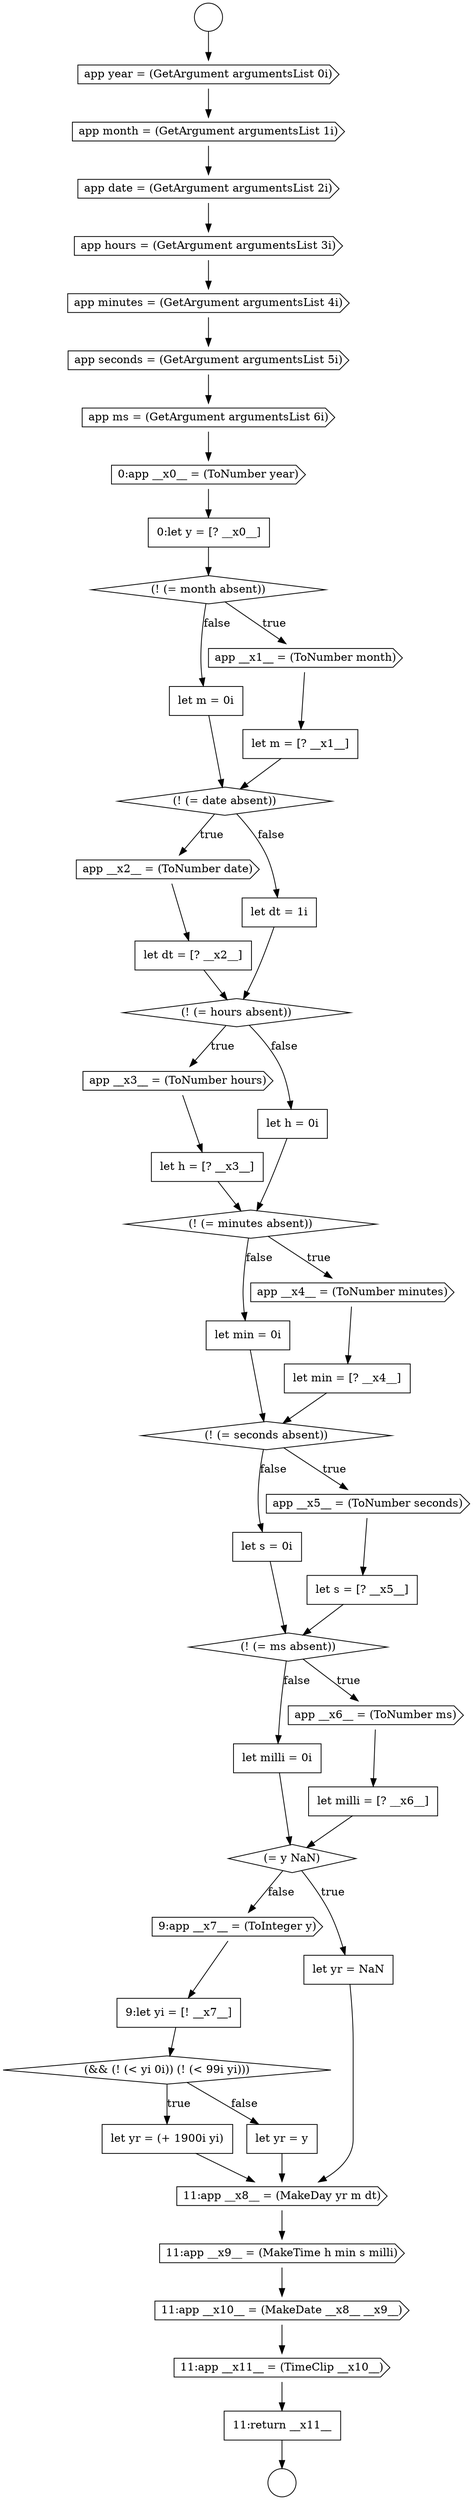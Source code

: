 digraph {
  node13266 [shape=diamond, label=<<font color="black">(! (= minutes absent))</font>> color="black" fillcolor="white" style=filled]
  node13263 [shape=cds, label=<<font color="black">app __x3__ = (ToNumber hours)</font>> color="black" fillcolor="white" style=filled]
  node13248 [shape=cds, label=<<font color="black">app hours = (GetArgument argumentsList 3i)</font>> color="black" fillcolor="white" style=filled]
  node13277 [shape=none, margin=0, label=<<font color="black">
    <table border="0" cellborder="1" cellspacing="0" cellpadding="10">
      <tr><td align="left">let milli = 0i</td></tr>
    </table>
  </font>> color="black" fillcolor="white" style=filled]
  node13253 [shape=none, margin=0, label=<<font color="black">
    <table border="0" cellborder="1" cellspacing="0" cellpadding="10">
      <tr><td align="left">0:let y = [? __x0__]</td></tr>
    </table>
  </font>> color="black" fillcolor="white" style=filled]
  node13272 [shape=none, margin=0, label=<<font color="black">
    <table border="0" cellborder="1" cellspacing="0" cellpadding="10">
      <tr><td align="left">let s = [? __x5__]</td></tr>
    </table>
  </font>> color="black" fillcolor="white" style=filled]
  node13252 [shape=cds, label=<<font color="black">0:app __x0__ = (ToNumber year)</font>> color="black" fillcolor="white" style=filled]
  node13257 [shape=none, margin=0, label=<<font color="black">
    <table border="0" cellborder="1" cellspacing="0" cellpadding="10">
      <tr><td align="left">let m = 0i</td></tr>
    </table>
  </font>> color="black" fillcolor="white" style=filled]
  node13244 [shape=circle label=" " color="black" fillcolor="white" style=filled]
  node13255 [shape=cds, label=<<font color="black">app __x1__ = (ToNumber month)</font>> color="black" fillcolor="white" style=filled]
  node13283 [shape=none, margin=0, label=<<font color="black">
    <table border="0" cellborder="1" cellspacing="0" cellpadding="10">
      <tr><td align="left">let yr = (+ 1900i yi)</td></tr>
    </table>
  </font>> color="black" fillcolor="white" style=filled]
  node13276 [shape=none, margin=0, label=<<font color="black">
    <table border="0" cellborder="1" cellspacing="0" cellpadding="10">
      <tr><td align="left">let milli = [? __x6__]</td></tr>
    </table>
  </font>> color="black" fillcolor="white" style=filled]
  node13270 [shape=diamond, label=<<font color="black">(! (= seconds absent))</font>> color="black" fillcolor="white" style=filled]
  node13251 [shape=cds, label=<<font color="black">app ms = (GetArgument argumentsList 6i)</font>> color="black" fillcolor="white" style=filled]
  node13287 [shape=cds, label=<<font color="black">11:app __x10__ = (MakeDate __x8__ __x9__)</font>> color="black" fillcolor="white" style=filled]
  node13258 [shape=diamond, label=<<font color="black">(! (= date absent))</font>> color="black" fillcolor="white" style=filled]
  node13280 [shape=cds, label=<<font color="black">9:app __x7__ = (ToInteger y)</font>> color="black" fillcolor="white" style=filled]
  node13273 [shape=none, margin=0, label=<<font color="black">
    <table border="0" cellborder="1" cellspacing="0" cellpadding="10">
      <tr><td align="left">let s = 0i</td></tr>
    </table>
  </font>> color="black" fillcolor="white" style=filled]
  node13275 [shape=cds, label=<<font color="black">app __x6__ = (ToNumber ms)</font>> color="black" fillcolor="white" style=filled]
  node13286 [shape=cds, label=<<font color="black">11:app __x9__ = (MakeTime h min s milli)</font>> color="black" fillcolor="white" style=filled]
  node13265 [shape=none, margin=0, label=<<font color="black">
    <table border="0" cellborder="1" cellspacing="0" cellpadding="10">
      <tr><td align="left">let h = 0i</td></tr>
    </table>
  </font>> color="black" fillcolor="white" style=filled]
  node13260 [shape=none, margin=0, label=<<font color="black">
    <table border="0" cellborder="1" cellspacing="0" cellpadding="10">
      <tr><td align="left">let dt = [? __x2__]</td></tr>
    </table>
  </font>> color="black" fillcolor="white" style=filled]
  node13250 [shape=cds, label=<<font color="black">app seconds = (GetArgument argumentsList 5i)</font>> color="black" fillcolor="white" style=filled]
  node13254 [shape=diamond, label=<<font color="black">(! (= month absent))</font>> color="black" fillcolor="white" style=filled]
  node13282 [shape=diamond, label=<<font color="black">(&amp;&amp; (! (&lt; yi 0i)) (! (&lt; 99i yi)))</font>> color="black" fillcolor="white" style=filled]
  node13269 [shape=none, margin=0, label=<<font color="black">
    <table border="0" cellborder="1" cellspacing="0" cellpadding="10">
      <tr><td align="left">let min = 0i</td></tr>
    </table>
  </font>> color="black" fillcolor="white" style=filled]
  node13264 [shape=none, margin=0, label=<<font color="black">
    <table border="0" cellborder="1" cellspacing="0" cellpadding="10">
      <tr><td align="left">let h = [? __x3__]</td></tr>
    </table>
  </font>> color="black" fillcolor="white" style=filled]
  node13245 [shape=cds, label=<<font color="black">app year = (GetArgument argumentsList 0i)</font>> color="black" fillcolor="white" style=filled]
  node13259 [shape=cds, label=<<font color="black">app __x2__ = (ToNumber date)</font>> color="black" fillcolor="white" style=filled]
  node13249 [shape=cds, label=<<font color="black">app minutes = (GetArgument argumentsList 4i)</font>> color="black" fillcolor="white" style=filled]
  node13281 [shape=none, margin=0, label=<<font color="black">
    <table border="0" cellborder="1" cellspacing="0" cellpadding="10">
      <tr><td align="left">9:let yi = [! __x7__]</td></tr>
    </table>
  </font>> color="black" fillcolor="white" style=filled]
  node13268 [shape=none, margin=0, label=<<font color="black">
    <table border="0" cellborder="1" cellspacing="0" cellpadding="10">
      <tr><td align="left">let min = [? __x4__]</td></tr>
    </table>
  </font>> color="black" fillcolor="white" style=filled]
  node13278 [shape=diamond, label=<<font color="black">(= y NaN)</font>> color="black" fillcolor="white" style=filled]
  node13246 [shape=cds, label=<<font color="black">app month = (GetArgument argumentsList 1i)</font>> color="black" fillcolor="white" style=filled]
  node13285 [shape=cds, label=<<font color="black">11:app __x8__ = (MakeDay yr m dt)</font>> color="black" fillcolor="white" style=filled]
  node13261 [shape=none, margin=0, label=<<font color="black">
    <table border="0" cellborder="1" cellspacing="0" cellpadding="10">
      <tr><td align="left">let dt = 1i</td></tr>
    </table>
  </font>> color="black" fillcolor="white" style=filled]
  node13243 [shape=circle label=" " color="black" fillcolor="white" style=filled]
  node13256 [shape=none, margin=0, label=<<font color="black">
    <table border="0" cellborder="1" cellspacing="0" cellpadding="10">
      <tr><td align="left">let m = [? __x1__]</td></tr>
    </table>
  </font>> color="black" fillcolor="white" style=filled]
  node13284 [shape=none, margin=0, label=<<font color="black">
    <table border="0" cellborder="1" cellspacing="0" cellpadding="10">
      <tr><td align="left">let yr = y</td></tr>
    </table>
  </font>> color="black" fillcolor="white" style=filled]
  node13271 [shape=cds, label=<<font color="black">app __x5__ = (ToNumber seconds)</font>> color="black" fillcolor="white" style=filled]
  node13288 [shape=cds, label=<<font color="black">11:app __x11__ = (TimeClip __x10__)</font>> color="black" fillcolor="white" style=filled]
  node13267 [shape=cds, label=<<font color="black">app __x4__ = (ToNumber minutes)</font>> color="black" fillcolor="white" style=filled]
  node13262 [shape=diamond, label=<<font color="black">(! (= hours absent))</font>> color="black" fillcolor="white" style=filled]
  node13247 [shape=cds, label=<<font color="black">app date = (GetArgument argumentsList 2i)</font>> color="black" fillcolor="white" style=filled]
  node13279 [shape=none, margin=0, label=<<font color="black">
    <table border="0" cellborder="1" cellspacing="0" cellpadding="10">
      <tr><td align="left">let yr = NaN</td></tr>
    </table>
  </font>> color="black" fillcolor="white" style=filled]
  node13289 [shape=none, margin=0, label=<<font color="black">
    <table border="0" cellborder="1" cellspacing="0" cellpadding="10">
      <tr><td align="left">11:return __x11__</td></tr>
    </table>
  </font>> color="black" fillcolor="white" style=filled]
  node13274 [shape=diamond, label=<<font color="black">(! (= ms absent))</font>> color="black" fillcolor="white" style=filled]
  node13282 -> node13283 [label=<<font color="black">true</font>> color="black"]
  node13282 -> node13284 [label=<<font color="black">false</font>> color="black"]
  node13274 -> node13275 [label=<<font color="black">true</font>> color="black"]
  node13274 -> node13277 [label=<<font color="black">false</font>> color="black"]
  node13246 -> node13247 [ color="black"]
  node13268 -> node13270 [ color="black"]
  node13285 -> node13286 [ color="black"]
  node13284 -> node13285 [ color="black"]
  node13267 -> node13268 [ color="black"]
  node13281 -> node13282 [ color="black"]
  node13269 -> node13270 [ color="black"]
  node13287 -> node13288 [ color="black"]
  node13280 -> node13281 [ color="black"]
  node13248 -> node13249 [ color="black"]
  node13257 -> node13258 [ color="black"]
  node13275 -> node13276 [ color="black"]
  node13264 -> node13266 [ color="black"]
  node13279 -> node13285 [ color="black"]
  node13253 -> node13254 [ color="black"]
  node13265 -> node13266 [ color="black"]
  node13243 -> node13245 [ color="black"]
  node13277 -> node13278 [ color="black"]
  node13255 -> node13256 [ color="black"]
  node13289 -> node13244 [ color="black"]
  node13256 -> node13258 [ color="black"]
  node13245 -> node13246 [ color="black"]
  node13254 -> node13255 [label=<<font color="black">true</font>> color="black"]
  node13254 -> node13257 [label=<<font color="black">false</font>> color="black"]
  node13252 -> node13253 [ color="black"]
  node13273 -> node13274 [ color="black"]
  node13266 -> node13267 [label=<<font color="black">true</font>> color="black"]
  node13266 -> node13269 [label=<<font color="black">false</font>> color="black"]
  node13261 -> node13262 [ color="black"]
  node13260 -> node13262 [ color="black"]
  node13250 -> node13251 [ color="black"]
  node13288 -> node13289 [ color="black"]
  node13283 -> node13285 [ color="black"]
  node13247 -> node13248 [ color="black"]
  node13270 -> node13271 [label=<<font color="black">true</font>> color="black"]
  node13270 -> node13273 [label=<<font color="black">false</font>> color="black"]
  node13271 -> node13272 [ color="black"]
  node13251 -> node13252 [ color="black"]
  node13259 -> node13260 [ color="black"]
  node13286 -> node13287 [ color="black"]
  node13263 -> node13264 [ color="black"]
  node13262 -> node13263 [label=<<font color="black">true</font>> color="black"]
  node13262 -> node13265 [label=<<font color="black">false</font>> color="black"]
  node13249 -> node13250 [ color="black"]
  node13272 -> node13274 [ color="black"]
  node13276 -> node13278 [ color="black"]
  node13258 -> node13259 [label=<<font color="black">true</font>> color="black"]
  node13258 -> node13261 [label=<<font color="black">false</font>> color="black"]
  node13278 -> node13279 [label=<<font color="black">true</font>> color="black"]
  node13278 -> node13280 [label=<<font color="black">false</font>> color="black"]
}
